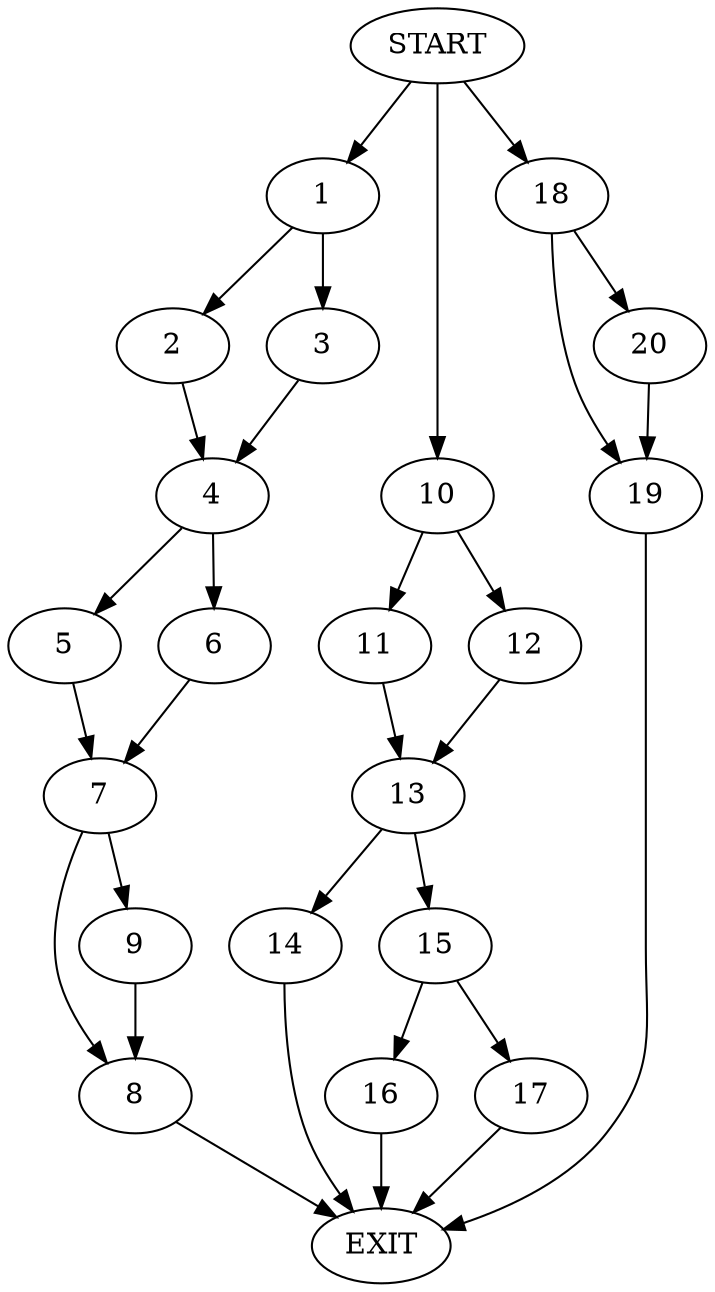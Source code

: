 digraph {
0 [label="START"]
21 [label="EXIT"]
0 -> 1
1 -> 2
1 -> 3
2 -> 4
3 -> 4
4 -> 5
4 -> 6
6 -> 7
5 -> 7
7 -> 8
7 -> 9
8 -> 21
9 -> 8
0 -> 10
10 -> 11
10 -> 12
12 -> 13
11 -> 13
13 -> 14
13 -> 15
15 -> 16
15 -> 17
14 -> 21
17 -> 21
16 -> 21
0 -> 18
18 -> 19
18 -> 20
20 -> 19
19 -> 21
}
